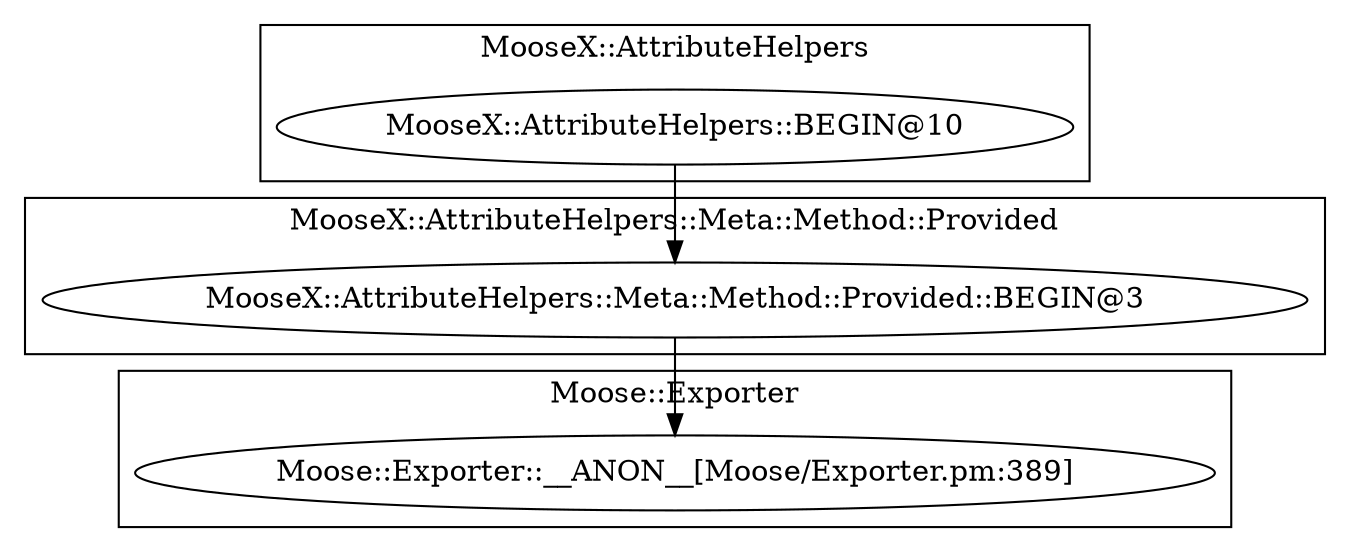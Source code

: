 digraph {
graph [overlap=false]
subgraph cluster_Moose_Exporter {
	label="Moose::Exporter";
	"Moose::Exporter::__ANON__[Moose/Exporter.pm:389]";
}
subgraph cluster_MooseX_AttributeHelpers {
	label="MooseX::AttributeHelpers";
	"MooseX::AttributeHelpers::BEGIN@10";
}
subgraph cluster_MooseX_AttributeHelpers_Meta_Method_Provided {
	label="MooseX::AttributeHelpers::Meta::Method::Provided";
	"MooseX::AttributeHelpers::Meta::Method::Provided::BEGIN@3";
}
"MooseX::AttributeHelpers::BEGIN@10" -> "MooseX::AttributeHelpers::Meta::Method::Provided::BEGIN@3";
"MooseX::AttributeHelpers::Meta::Method::Provided::BEGIN@3" -> "Moose::Exporter::__ANON__[Moose/Exporter.pm:389]";
}
